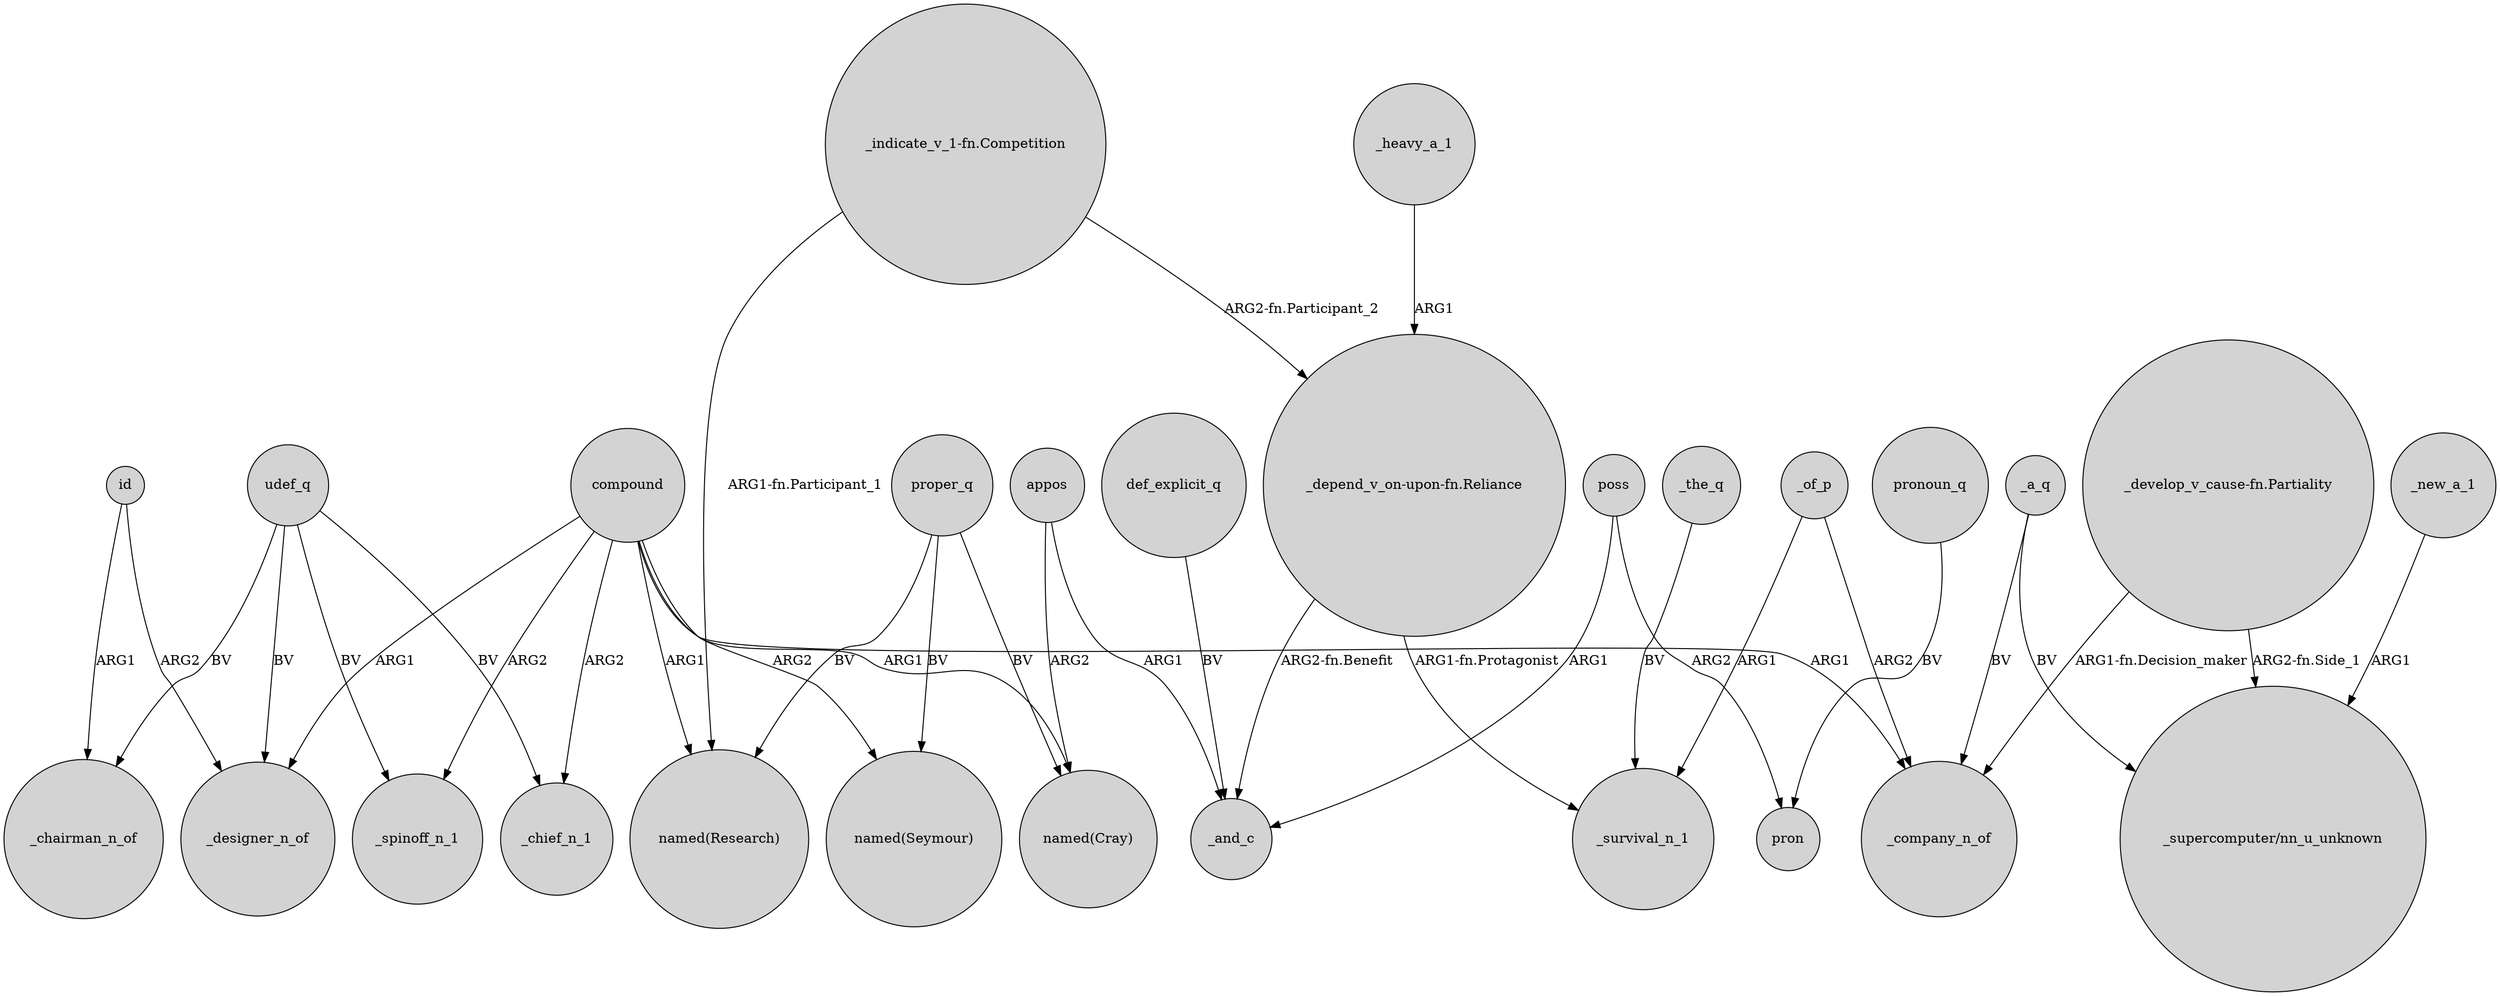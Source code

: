 digraph {
	node [shape=circle style=filled]
	id -> _chairman_n_of [label=ARG1]
	_new_a_1 -> "_supercomputer/nn_u_unknown" [label=ARG1]
	_of_p -> _survival_n_1 [label=ARG1]
	compound -> _chief_n_1 [label=ARG2]
	udef_q -> _chairman_n_of [label=BV]
	proper_q -> "named(Seymour)" [label=BV]
	"_depend_v_on-upon-fn.Reliance" -> _survival_n_1 [label="ARG1-fn.Protagonist"]
	udef_q -> _chief_n_1 [label=BV]
	proper_q -> "named(Cray)" [label=BV]
	_heavy_a_1 -> "_depend_v_on-upon-fn.Reliance" [label=ARG1]
	_a_q -> _company_n_of [label=BV]
	compound -> _company_n_of [label=ARG1]
	compound -> _designer_n_of [label=ARG1]
	"_depend_v_on-upon-fn.Reliance" -> _and_c [label="ARG2-fn.Benefit"]
	"_indicate_v_1-fn.Competition" -> "named(Research)" [label="ARG1-fn.Participant_1"]
	appos -> _and_c [label=ARG1]
	compound -> "named(Cray)" [label=ARG1]
	appos -> "named(Cray)" [label=ARG2]
	udef_q -> _designer_n_of [label=BV]
	_the_q -> _survival_n_1 [label=BV]
	pronoun_q -> pron [label=BV]
	def_explicit_q -> _and_c [label=BV]
	"_develop_v_cause-fn.Partiality" -> "_supercomputer/nn_u_unknown" [label="ARG2-fn.Side_1"]
	poss -> pron [label=ARG2]
	poss -> _and_c [label=ARG1]
	compound -> "named(Research)" [label=ARG1]
	compound -> "named(Seymour)" [label=ARG2]
	_a_q -> "_supercomputer/nn_u_unknown" [label=BV]
	udef_q -> _spinoff_n_1 [label=BV]
	"_indicate_v_1-fn.Competition" -> "_depend_v_on-upon-fn.Reliance" [label="ARG2-fn.Participant_2"]
	compound -> _spinoff_n_1 [label=ARG2]
	_of_p -> _company_n_of [label=ARG2]
	"_develop_v_cause-fn.Partiality" -> _company_n_of [label="ARG1-fn.Decision_maker"]
	id -> _designer_n_of [label=ARG2]
	proper_q -> "named(Research)" [label=BV]
}
